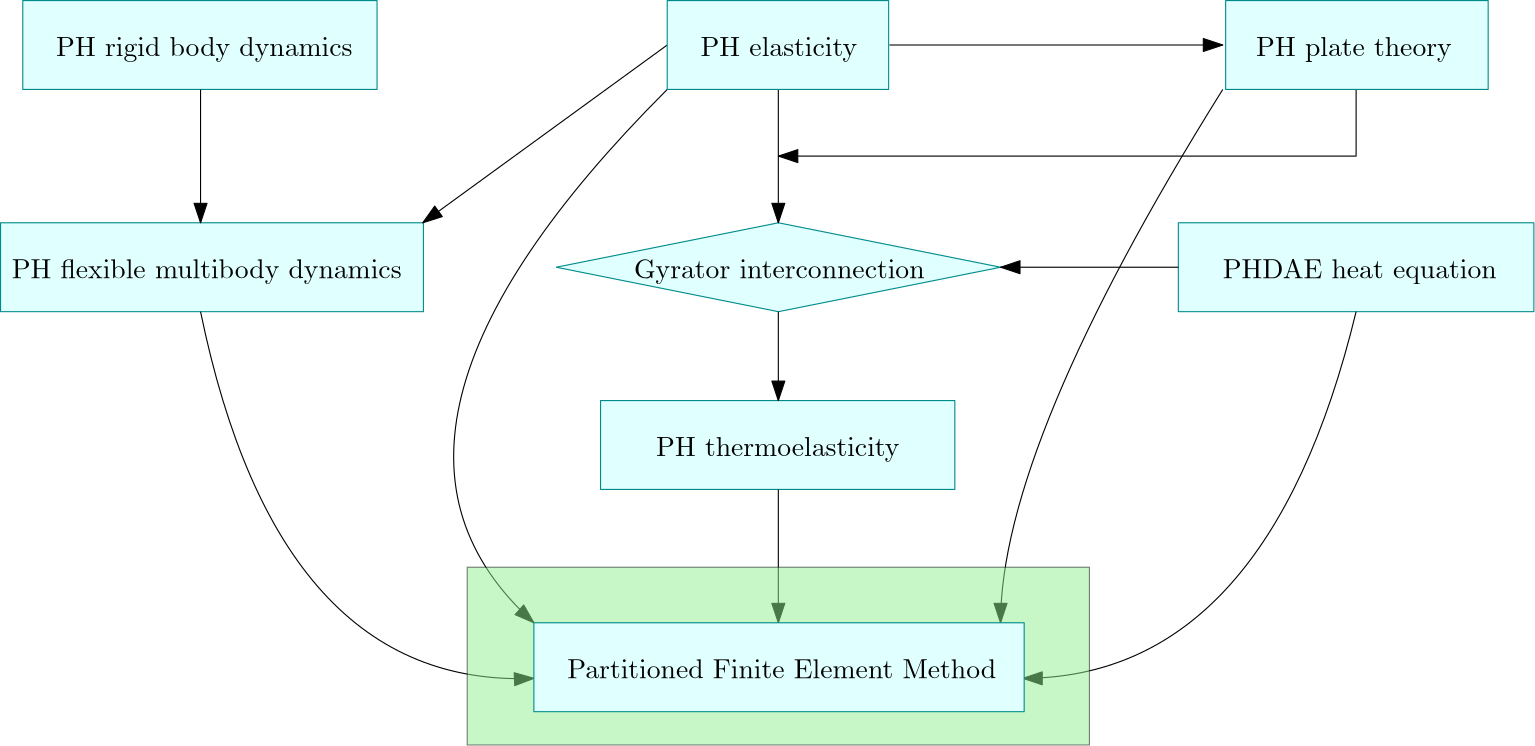 <?xml version="1.0"?>
<!DOCTYPE ipe SYSTEM "ipe.dtd">
<ipe version="70206" creator="Ipe 7.2.9">
<info created="D:20200724180315" modified="D:20200923113755"/>
<ipestyle name="basic">
<symbol name="arrow/arc(spx)">
<path stroke="sym-stroke" fill="sym-stroke" pen="sym-pen">
0 0 m
-1 0.333 l
-1 -0.333 l
h
</path>
</symbol>
<symbol name="arrow/farc(spx)">
<path stroke="sym-stroke" fill="white" pen="sym-pen">
0 0 m
-1 0.333 l
-1 -0.333 l
h
</path>
</symbol>
<symbol name="arrow/ptarc(spx)">
<path stroke="sym-stroke" fill="sym-stroke" pen="sym-pen">
0 0 m
-1 0.333 l
-0.8 0 l
-1 -0.333 l
h
</path>
</symbol>
<symbol name="arrow/fptarc(spx)">
<path stroke="sym-stroke" fill="white" pen="sym-pen">
0 0 m
-1 0.333 l
-0.8 0 l
-1 -0.333 l
h
</path>
</symbol>
<symbol name="mark/circle(sx)" transformations="translations">
<path fill="sym-stroke">
0.6 0 0 0.6 0 0 e
0.4 0 0 0.4 0 0 e
</path>
</symbol>
<symbol name="mark/disk(sx)" transformations="translations">
<path fill="sym-stroke">
0.6 0 0 0.6 0 0 e
</path>
</symbol>
<symbol name="mark/fdisk(sfx)" transformations="translations">
<group>
<path fill="sym-fill">
0.5 0 0 0.5 0 0 e
</path>
<path fill="sym-stroke" fillrule="eofill">
0.6 0 0 0.6 0 0 e
0.4 0 0 0.4 0 0 e
</path>
</group>
</symbol>
<symbol name="mark/box(sx)" transformations="translations">
<path fill="sym-stroke" fillrule="eofill">
-0.6 -0.6 m
0.6 -0.6 l
0.6 0.6 l
-0.6 0.6 l
h
-0.4 -0.4 m
0.4 -0.4 l
0.4 0.4 l
-0.4 0.4 l
h
</path>
</symbol>
<symbol name="mark/square(sx)" transformations="translations">
<path fill="sym-stroke">
-0.6 -0.6 m
0.6 -0.6 l
0.6 0.6 l
-0.6 0.6 l
h
</path>
</symbol>
<symbol name="mark/fsquare(sfx)" transformations="translations">
<group>
<path fill="sym-fill">
-0.5 -0.5 m
0.5 -0.5 l
0.5 0.5 l
-0.5 0.5 l
h
</path>
<path fill="sym-stroke" fillrule="eofill">
-0.6 -0.6 m
0.6 -0.6 l
0.6 0.6 l
-0.6 0.6 l
h
-0.4 -0.4 m
0.4 -0.4 l
0.4 0.4 l
-0.4 0.4 l
h
</path>
</group>
</symbol>
<symbol name="mark/cross(sx)" transformations="translations">
<group>
<path fill="sym-stroke">
-0.43 -0.57 m
0.57 0.43 l
0.43 0.57 l
-0.57 -0.43 l
h
</path>
<path fill="sym-stroke">
-0.43 0.57 m
0.57 -0.43 l
0.43 -0.57 l
-0.57 0.43 l
h
</path>
</group>
</symbol>
<symbol name="arrow/fnormal(spx)">
<path stroke="sym-stroke" fill="white" pen="sym-pen">
0 0 m
-1 0.333 l
-1 -0.333 l
h
</path>
</symbol>
<symbol name="arrow/pointed(spx)">
<path stroke="sym-stroke" fill="sym-stroke" pen="sym-pen">
0 0 m
-1 0.333 l
-0.8 0 l
-1 -0.333 l
h
</path>
</symbol>
<symbol name="arrow/fpointed(spx)">
<path stroke="sym-stroke" fill="white" pen="sym-pen">
0 0 m
-1 0.333 l
-0.8 0 l
-1 -0.333 l
h
</path>
</symbol>
<symbol name="arrow/linear(spx)">
<path stroke="sym-stroke" pen="sym-pen">
-1 0.333 m
0 0 l
-1 -0.333 l
</path>
</symbol>
<symbol name="arrow/fdouble(spx)">
<path stroke="sym-stroke" fill="white" pen="sym-pen">
0 0 m
-1 0.333 l
-1 -0.333 l
h
-1 0 m
-2 0.333 l
-2 -0.333 l
h
</path>
</symbol>
<symbol name="arrow/double(spx)">
<path stroke="sym-stroke" fill="sym-stroke" pen="sym-pen">
0 0 m
-1 0.333 l
-1 -0.333 l
h
-1 0 m
-2 0.333 l
-2 -0.333 l
h
</path>
</symbol>
<pen name="heavier" value="0.8"/>
<pen name="fat" value="1.2"/>
<pen name="ultrafat" value="2"/>
<symbolsize name="large" value="5"/>
<symbolsize name="small" value="2"/>
<symbolsize name="tiny" value="1.1"/>
<arrowsize name="large" value="10"/>
<arrowsize name="small" value="5"/>
<arrowsize name="tiny" value="3"/>
<color name="red" value="1 0 0"/>
<color name="green" value="0 1 0"/>
<color name="blue" value="0 0 1"/>
<color name="yellow" value="1 1 0"/>
<color name="orange" value="1 0.647 0"/>
<color name="gold" value="1 0.843 0"/>
<color name="purple" value="0.627 0.125 0.941"/>
<color name="gray" value="0.745"/>
<color name="brown" value="0.647 0.165 0.165"/>
<color name="navy" value="0 0 0.502"/>
<color name="pink" value="1 0.753 0.796"/>
<color name="seagreen" value="0.18 0.545 0.341"/>
<color name="turquoise" value="0.251 0.878 0.816"/>
<color name="violet" value="0.933 0.51 0.933"/>
<color name="darkblue" value="0 0 0.545"/>
<color name="darkcyan" value="0 0.545 0.545"/>
<color name="darkgray" value="0.663"/>
<color name="darkgreen" value="0 0.392 0"/>
<color name="darkmagenta" value="0.545 0 0.545"/>
<color name="darkorange" value="1 0.549 0"/>
<color name="darkred" value="0.545 0 0"/>
<color name="lightblue" value="0.678 0.847 0.902"/>
<color name="lightcyan" value="0.878 1 1"/>
<color name="lightgray" value="0.827"/>
<color name="lightgreen" value="0.565 0.933 0.565"/>
<color name="lightyellow" value="1 1 0.878"/>
<dashstyle name="dashed" value="[4] 0"/>
<dashstyle name="dotted" value="[1 3] 0"/>
<dashstyle name="dash dotted" value="[4 2 1 2] 0"/>
<dashstyle name="dash dot dotted" value="[4 2 1 2 1 2] 0"/>
<textsize name="large" value="\large"/>
<textsize name="Large" value="\Large"/>
<textsize name="LARGE" value="\LARGE"/>
<textsize name="huge" value="\huge"/>
<textsize name="Huge" value="\Huge"/>
<textsize name="small" value="\small"/>
<textsize name="footnote" value="\footnotesize"/>
<textsize name="tiny" value="\tiny"/>
<textstyle name="center" begin="\begin{center}" end="\end{center}"/>
<textstyle name="itemize" begin="\begin{itemize}" end="\end{itemize}"/>
<textstyle name="item" begin="\begin{itemize}\item{}" end="\end{itemize}"/>
<gridsize name="4 pts" value="4"/>
<gridsize name="8 pts (~3 mm)" value="8"/>
<gridsize name="16 pts (~6 mm)" value="16"/>
<gridsize name="32 pts (~12 mm)" value="32"/>
<gridsize name="10 pts (~3.5 mm)" value="10"/>
<gridsize name="20 pts (~7 mm)" value="20"/>
<gridsize name="14 pts (~5 mm)" value="14"/>
<gridsize name="28 pts (~10 mm)" value="28"/>
<gridsize name="56 pts (~20 mm)" value="56"/>
<anglesize name="90 deg" value="90"/>
<anglesize name="60 deg" value="60"/>
<anglesize name="45 deg" value="45"/>
<anglesize name="30 deg" value="30"/>
<anglesize name="22.5 deg" value="22.5"/>
<opacity name="10%" value="0.1"/>
<opacity name="30%" value="0.3"/>
<opacity name="50%" value="0.5"/>
<opacity name="75%" value="0.75"/>
<tiling name="falling" angle="-60" step="4" width="1"/>
<tiling name="rising" angle="30" step="4" width="1"/>
</ipestyle>
<page>
<layer name="alpha"/>
<view layers="alpha" active="alpha"/>
<path layer="alpha" matrix="0.996429 0 0 0.666667 -175.257 266.667" stroke="darkcyan" fill="lightcyan">
208 800 m
208 752 l
336 752 l
336 800 l
h
</path>
<path matrix="1 0 0 1 16 0" stroke="darkcyan" fill="lightcyan">
432 720 m
432 688 l
560 688 l
560 720 l
h
</path>
<path matrix="0.996429 0 0 0.666667 32.7429 122.667" stroke="darkcyan" fill="lightcyan">
208 800 m
208 752 l
336 752 l
336 800 l
h
</path>
<text matrix="1 0 0 1 12 -72" transformations="translations" pos="248 708" stroke="black" type="label" width="87.671" height="6.926" depth="1.93" valign="baseline">PH thermoelasticity</text>
<text matrix="1 0 0 1 -32 -4" transformations="translations" pos="496 704" stroke="black" type="label" width="98.658" height="6.926" depth="1.93" valign="baseline">PHDAE heat equation</text>
<path matrix="1 0 0 1 48 0" stroke="darkcyan" fill="lightcyan">
176 704 m
256 720 l
336 704 l
256 688 l
176 704 l
</path>
<path matrix="1 0 0 1 48 0" stroke="black" arrow="normal/normal">
256 768 m
256 720 l
</path>
<path matrix="1 0 0 1 48 0" stroke="black" arrow="normal/normal">
256 688 m
256 656 l
</path>
<text matrix="1 0 0 1 -4 -8" transformations="translations" pos="48 788" stroke="black" type="label" width="106.767" height="6.926" depth="1.93" valign="baseline">PH rigid body dynamics</text>
<path matrix="1.18929 0 0 0.666667 -223.371 186.667" stroke="darkcyan" fill="lightcyan">
208 800 m
208 752 l
336 752 l
336 800 l
h
</path>
<text matrix="1 0 0 1 -28 -8" transformations="translations" pos="56 708" stroke="black" type="label" width="140.501" height="6.926" depth="1.93" valign="baseline">PH flexible multibody dynamics</text>
<path matrix="1 0 0 1 16 0" stroke="black" arrow="normal/normal">
80 768 m
80 720 l
</path>
<path matrix="1 0 0 1 16 0" stroke="black" arrow="normal/normal">
328 784 m
448 784 l
</path>
<path matrix="1 0 0 1 16 0" stroke="black" arrow="normal/normal">
496 768 m
496 744 l
288 744 l
</path>
<path matrix="1 0 0 1 16 0" stroke="black" arrow="normal/normal">
248 784 m
160 720 l
</path>
<path matrix="1 0 0 1 16 0" stroke="black" arrow="normal/normal">
248 768 m
124 644
200 576 c
</path>
<path matrix="1 0 0 1 16 0" stroke="black" arrow="normal/normal">
80 688 m
108 552
200 556 c
</path>
<path matrix="1 0 0 1 16 0" stroke="black" arrow="normal/normal">
448 768 m
368 640
368 576 c
</path>
<path matrix="1 0 0 1 16 0" stroke="black" arrow="normal/normal">
496 688 m
464 556
376 556 c
</path>
<path matrix="1 0 0 1 16 0" stroke="black" arrow="normal/normal">
288 624 m
288 576 l
</path>
<path matrix="1 0 0 1 16 0" stroke="black" arrow="normal/normal">
432 704 m
368 704 l
</path>
<text matrix="1 0 0 1 -52 40" transformations="translations" pos="304 660" stroke="black" type="label" width="104.76" height="6.815" depth="1.93" valign="baseline">Gyrator interconnection</text>
<path matrix="0.666667 0 0 0.8 32 -69.6" stroke="black" fill="lightgreen" opacity="50%">
240 832 m
240 752 l
576 752 l
576 832 l
h
</path>
<path matrix="0.622767 0 0 0.666667 134.465 266.667" stroke="darkcyan" fill="lightcyan">
208 800 m
208 752 l
336 752 l
336 800 l
h
</path>
<text matrix="1 0 0 1 56 0" transformations="translations" pos="220 780" stroke="black" type="label" width="56.372" height="6.926" depth="1.93" valign="baseline">PH elasticity</text>
<path matrix="0.738335 0 0 0.666667 311.462 266.667" stroke="darkcyan" fill="lightcyan">
208 800 m
208 752 l
336 752 l
336 800 l
h
</path>
<text matrix="1 0 0 1 4 4" transformations="translations" pos="472 776" stroke="black" type="label" width="70.458" height="6.926" depth="1.93" valign="baseline">PH plate theory</text>
<path matrix="1.37893 0 0 0.666667 -70.8172 42.667" stroke="darkcyan" fill="lightcyan">
208 800 m
208 752 l
336 752 l
336 800 l
h
</path>
<text matrix="1 0 0 1 16 -32" transformations="translations" pos="212 588" stroke="black" type="label" width="154.587" height="6.918" depth="0" valign="baseline">Partitioned Finite Element Method</text>
</page>
</ipe>
